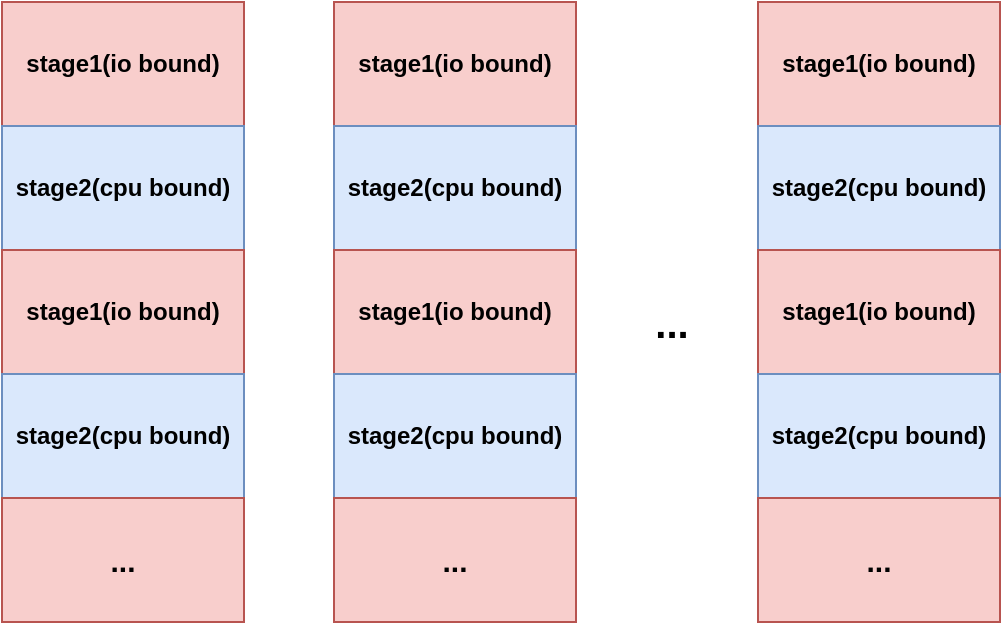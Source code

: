 <mxfile version="24.6.5" type="github">
  <diagram name="第 1 页" id="drugMVpVY49pTW6I4Uma">
    <mxGraphModel dx="1414" dy="675" grid="0" gridSize="10" guides="1" tooltips="1" connect="1" arrows="1" fold="1" page="1" pageScale="1" pageWidth="827" pageHeight="1169" math="0" shadow="0">
      <root>
        <mxCell id="0" />
        <mxCell id="1" parent="0" />
        <mxCell id="TJfKg3fyn9HPlrujISRE-1" value="&lt;b&gt;stage1(io bound)&lt;/b&gt;" style="rounded=0;whiteSpace=wrap;html=1;fillColor=#f8cecc;strokeColor=#b85450;" vertex="1" parent="1">
          <mxGeometry x="142" y="250" width="121" height="62" as="geometry" />
        </mxCell>
        <mxCell id="TJfKg3fyn9HPlrujISRE-3" value="&lt;b&gt;stage2(cpu bound)&lt;/b&gt;" style="rounded=0;whiteSpace=wrap;html=1;fillColor=#dae8fc;strokeColor=#6c8ebf;" vertex="1" parent="1">
          <mxGeometry x="142" y="312" width="121" height="62" as="geometry" />
        </mxCell>
        <mxCell id="TJfKg3fyn9HPlrujISRE-5" value="&lt;b&gt;stage1(io bound)&lt;/b&gt;" style="rounded=0;whiteSpace=wrap;html=1;fillColor=#f8cecc;strokeColor=#b85450;" vertex="1" parent="1">
          <mxGeometry x="142" y="374" width="121" height="62" as="geometry" />
        </mxCell>
        <mxCell id="TJfKg3fyn9HPlrujISRE-6" value="&lt;b&gt;stage2(cpu bound)&lt;/b&gt;" style="rounded=0;whiteSpace=wrap;html=1;fillColor=#dae8fc;strokeColor=#6c8ebf;" vertex="1" parent="1">
          <mxGeometry x="142" y="436" width="121" height="62" as="geometry" />
        </mxCell>
        <mxCell id="TJfKg3fyn9HPlrujISRE-7" value="&lt;span style=&quot;font-size: 15px;&quot;&gt;...&lt;/span&gt;" style="rounded=0;whiteSpace=wrap;html=1;fillColor=#f8cecc;strokeColor=#b85450;fontStyle=1;fontSize=15;" vertex="1" parent="1">
          <mxGeometry x="142" y="498" width="121" height="62" as="geometry" />
        </mxCell>
        <mxCell id="TJfKg3fyn9HPlrujISRE-8" value="&lt;b&gt;stage1(io bound)&lt;/b&gt;" style="rounded=0;whiteSpace=wrap;html=1;fillColor=#f8cecc;strokeColor=#b85450;" vertex="1" parent="1">
          <mxGeometry x="308" y="250" width="121" height="62" as="geometry" />
        </mxCell>
        <mxCell id="TJfKg3fyn9HPlrujISRE-9" value="&lt;b&gt;stage2(cpu bound)&lt;/b&gt;" style="rounded=0;whiteSpace=wrap;html=1;fillColor=#dae8fc;strokeColor=#6c8ebf;" vertex="1" parent="1">
          <mxGeometry x="308" y="312" width="121" height="62" as="geometry" />
        </mxCell>
        <mxCell id="TJfKg3fyn9HPlrujISRE-10" value="&lt;b&gt;stage1(io bound)&lt;/b&gt;" style="rounded=0;whiteSpace=wrap;html=1;fillColor=#f8cecc;strokeColor=#b85450;" vertex="1" parent="1">
          <mxGeometry x="308" y="374" width="121" height="62" as="geometry" />
        </mxCell>
        <mxCell id="TJfKg3fyn9HPlrujISRE-11" value="&lt;b&gt;stage2(cpu bound)&lt;/b&gt;" style="rounded=0;whiteSpace=wrap;html=1;fillColor=#dae8fc;strokeColor=#6c8ebf;" vertex="1" parent="1">
          <mxGeometry x="308" y="436" width="121" height="62" as="geometry" />
        </mxCell>
        <mxCell id="TJfKg3fyn9HPlrujISRE-12" value="&lt;span style=&quot;font-size: 15px;&quot;&gt;...&lt;/span&gt;" style="rounded=0;whiteSpace=wrap;html=1;fillColor=#f8cecc;strokeColor=#b85450;fontStyle=1;fontSize=15;" vertex="1" parent="1">
          <mxGeometry x="308" y="498" width="121" height="62" as="geometry" />
        </mxCell>
        <mxCell id="TJfKg3fyn9HPlrujISRE-13" value="&lt;b&gt;stage1(io bound)&lt;/b&gt;" style="rounded=0;whiteSpace=wrap;html=1;fillColor=#f8cecc;strokeColor=#b85450;" vertex="1" parent="1">
          <mxGeometry x="520" y="250" width="121" height="62" as="geometry" />
        </mxCell>
        <mxCell id="TJfKg3fyn9HPlrujISRE-14" value="&lt;b&gt;stage2(cpu bound)&lt;/b&gt;" style="rounded=0;whiteSpace=wrap;html=1;fillColor=#dae8fc;strokeColor=#6c8ebf;" vertex="1" parent="1">
          <mxGeometry x="520" y="312" width="121" height="62" as="geometry" />
        </mxCell>
        <mxCell id="TJfKg3fyn9HPlrujISRE-15" value="&lt;b&gt;stage1(io bound)&lt;/b&gt;" style="rounded=0;whiteSpace=wrap;html=1;fillColor=#f8cecc;strokeColor=#b85450;" vertex="1" parent="1">
          <mxGeometry x="520" y="374" width="121" height="62" as="geometry" />
        </mxCell>
        <mxCell id="TJfKg3fyn9HPlrujISRE-16" value="&lt;b&gt;stage2(cpu bound)&lt;/b&gt;" style="rounded=0;whiteSpace=wrap;html=1;fillColor=#dae8fc;strokeColor=#6c8ebf;" vertex="1" parent="1">
          <mxGeometry x="520" y="436" width="121" height="62" as="geometry" />
        </mxCell>
        <mxCell id="TJfKg3fyn9HPlrujISRE-17" value="&lt;span style=&quot;font-size: 15px;&quot;&gt;...&lt;/span&gt;" style="rounded=0;whiteSpace=wrap;html=1;fillColor=#f8cecc;strokeColor=#b85450;fontStyle=1;fontSize=15;" vertex="1" parent="1">
          <mxGeometry x="520" y="498" width="121" height="62" as="geometry" />
        </mxCell>
        <mxCell id="TJfKg3fyn9HPlrujISRE-18" value="&lt;font style=&quot;font-size: 20px;&quot;&gt;&lt;b&gt;...&lt;/b&gt;&lt;/font&gt;" style="text;html=1;align=center;verticalAlign=middle;whiteSpace=wrap;rounded=0;" vertex="1" parent="1">
          <mxGeometry x="447" y="395" width="60" height="30" as="geometry" />
        </mxCell>
      </root>
    </mxGraphModel>
  </diagram>
</mxfile>
